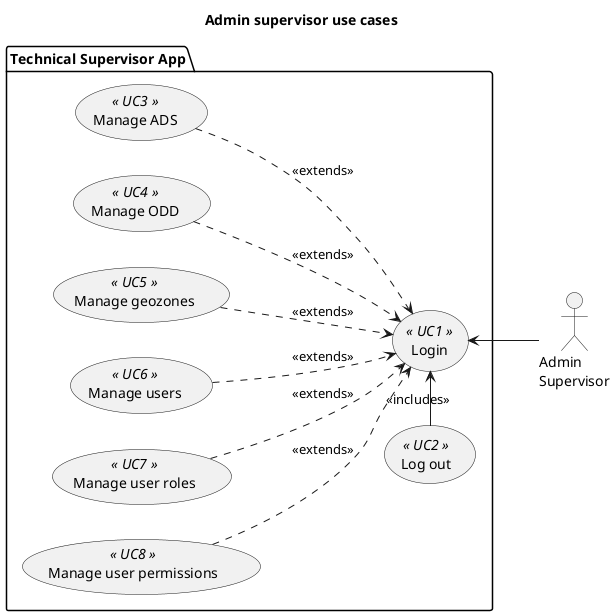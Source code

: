 @startuml ts_use_cases
title Admin supervisor use cases

left to right direction

actor :Admin\nSupervisor: as ADM1

package "Technical Supervisor App" {
    usecase UC1 as (Login) <<  UC1  >>
    usecase UC2 as (Log out) <<  UC2  >>
    usecase UC3 as (Manage ADS) <<  UC3  >>
    usecase UC4 as (Manage ODD) <<  UC4  >>
    usecase UC5 as (Manage geozones) <<  UC5  >>
    usecase UC6 as (Manage users) <<  UC6  >>
    usecase UC7 as (Manage user roles) <<  UC7  >>
    usecase UC8 as (Manage user permissions) <<  UC8  >>
}

ADM1 -up-> UC1

UC2 -> UC1 : <<includes>> 
UC3 --> UC1 #line.dashed : <<extends>>
UC4 --> UC1 #line.dashed : <<extends>>
UC5 --> UC1 #line.dashed : <<extends>>
UC6 --> UC1 #line.dashed : <<extends>>
UC7 --> UC1 #line.dashed : <<extends>>
UC8 --> UC1 #line.dashed : <<extends>>

@enduml
